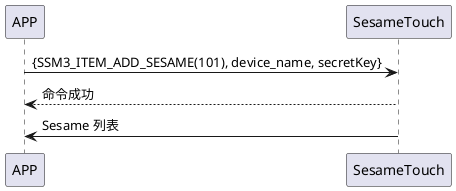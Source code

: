 @startuml
APP -> SesameTouch: {SSM3_ITEM_ADD_SESAME(101), device_name, secretKey}
SesameTouch --> APP: 命令成功
SesameTouch -> APP: Sesame 列表
@enduml

